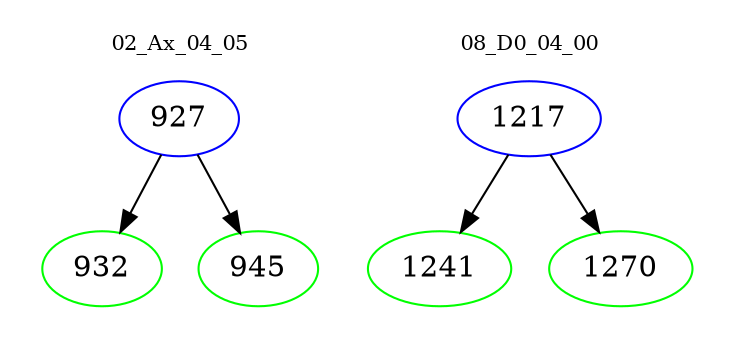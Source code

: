 digraph{
subgraph cluster_0 {
color = white
label = "02_Ax_04_05";
fontsize=10;
T0_927 [label="927", color="blue"]
T0_927 -> T0_932 [color="black"]
T0_932 [label="932", color="green"]
T0_927 -> T0_945 [color="black"]
T0_945 [label="945", color="green"]
}
subgraph cluster_1 {
color = white
label = "08_D0_04_00";
fontsize=10;
T1_1217 [label="1217", color="blue"]
T1_1217 -> T1_1241 [color="black"]
T1_1241 [label="1241", color="green"]
T1_1217 -> T1_1270 [color="black"]
T1_1270 [label="1270", color="green"]
}
}
